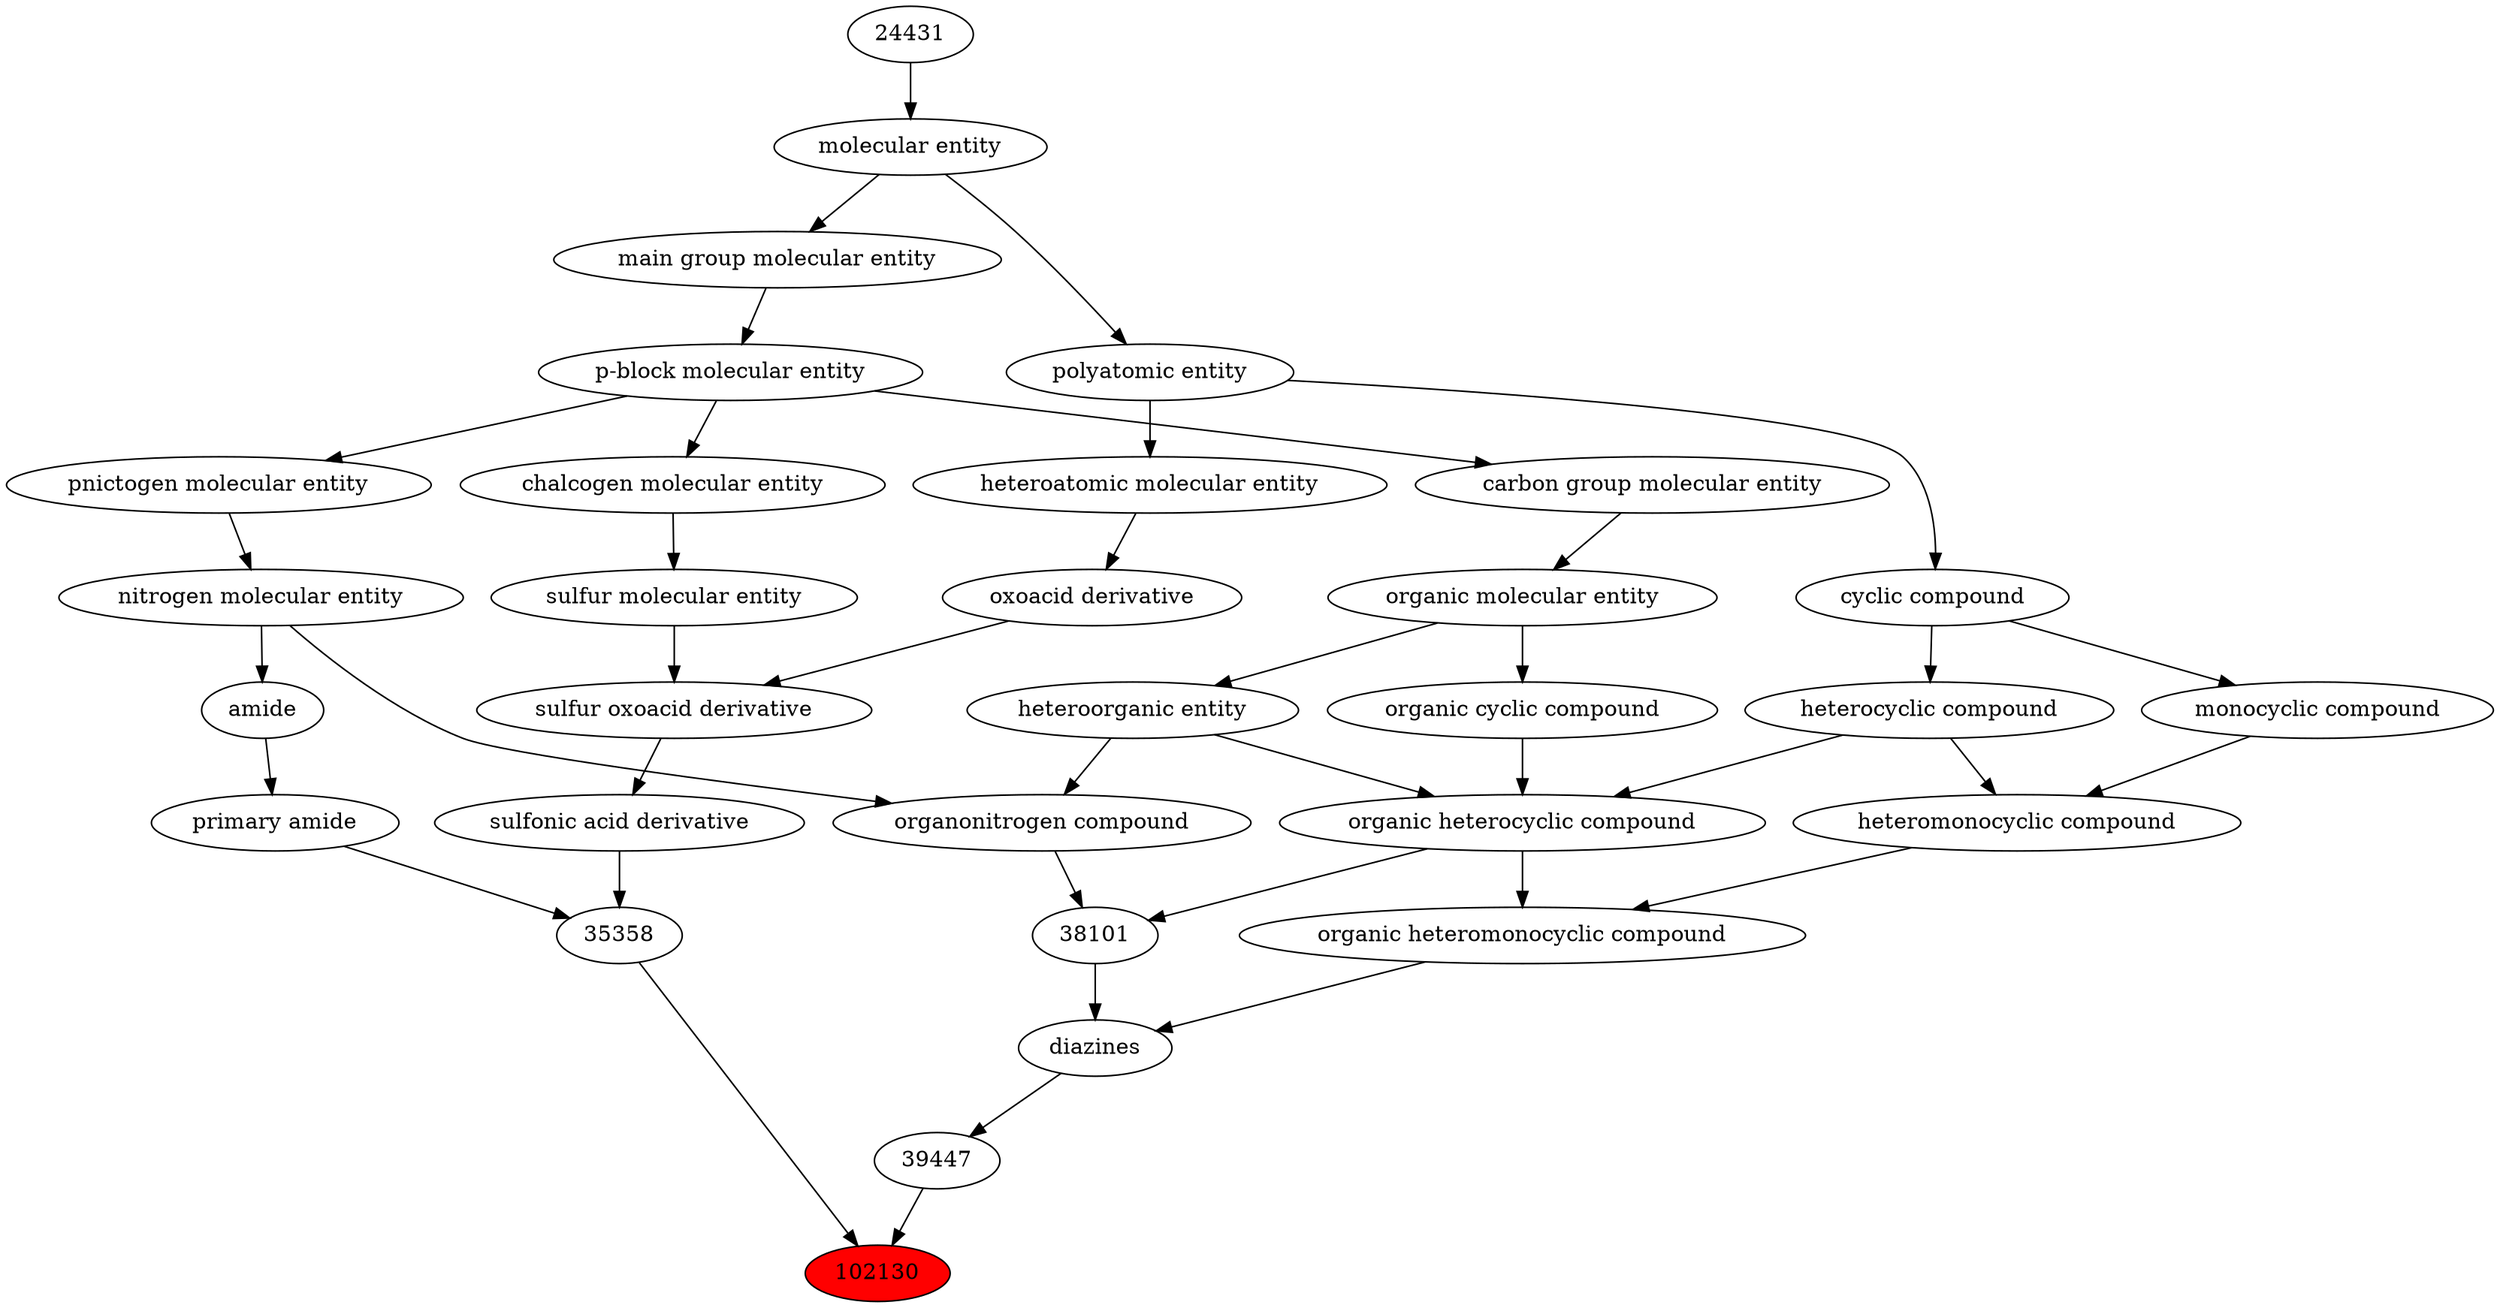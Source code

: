 digraph tree{ 
102130 [label="102130" fillcolor=red style=filled]
35358 -> 102130
39447 -> 102130
35358 [label="35358"]
33552 -> 35358
33256 -> 35358
39447 [label="39447"]
38313 -> 39447
33552 [label="sulfonic acid derivative"]
33424 -> 33552
33256 [label="primary amide"]
32988 -> 33256
38313 [label="diazines"]
25693 -> 38313
38101 -> 38313
33424 [label="sulfur oxoacid derivative"]
33241 -> 33424
26835 -> 33424
32988 [label="amide"]
51143 -> 32988
25693 [label="organic heteromonocyclic compound"]
33670 -> 25693
24532 -> 25693
38101 [label="38101"]
24532 -> 38101
35352 -> 38101
33241 [label="oxoacid derivative"]
37577 -> 33241
26835 [label="sulfur molecular entity"]
33304 -> 26835
51143 [label="nitrogen molecular entity"]
33302 -> 51143
33670 [label="heteromonocyclic compound"]
5686 -> 33670
33661 -> 33670
24532 [label="organic heterocyclic compound"]
33285 -> 24532
33832 -> 24532
5686 -> 24532
35352 [label="organonitrogen compound"]
51143 -> 35352
33285 -> 35352
37577 [label="heteroatomic molecular entity"]
36357 -> 37577
33304 [label="chalcogen molecular entity"]
33675 -> 33304
33302 [label="pnictogen molecular entity"]
33675 -> 33302
5686 [label="heterocyclic compound"]
33595 -> 5686
33661 [label="monocyclic compound"]
33595 -> 33661
33285 [label="heteroorganic entity"]
50860 -> 33285
33832 [label="organic cyclic compound"]
50860 -> 33832
36357 [label="polyatomic entity"]
23367 -> 36357
33675 [label="p-block molecular entity"]
33579 -> 33675
33595 [label="cyclic compound"]
36357 -> 33595
50860 [label="organic molecular entity"]
33582 -> 50860
23367 [label="molecular entity"]
24431 -> 23367
33579 [label="main group molecular entity"]
23367 -> 33579
33582 [label="carbon group molecular entity"]
33675 -> 33582
24431 [label="24431"]
}